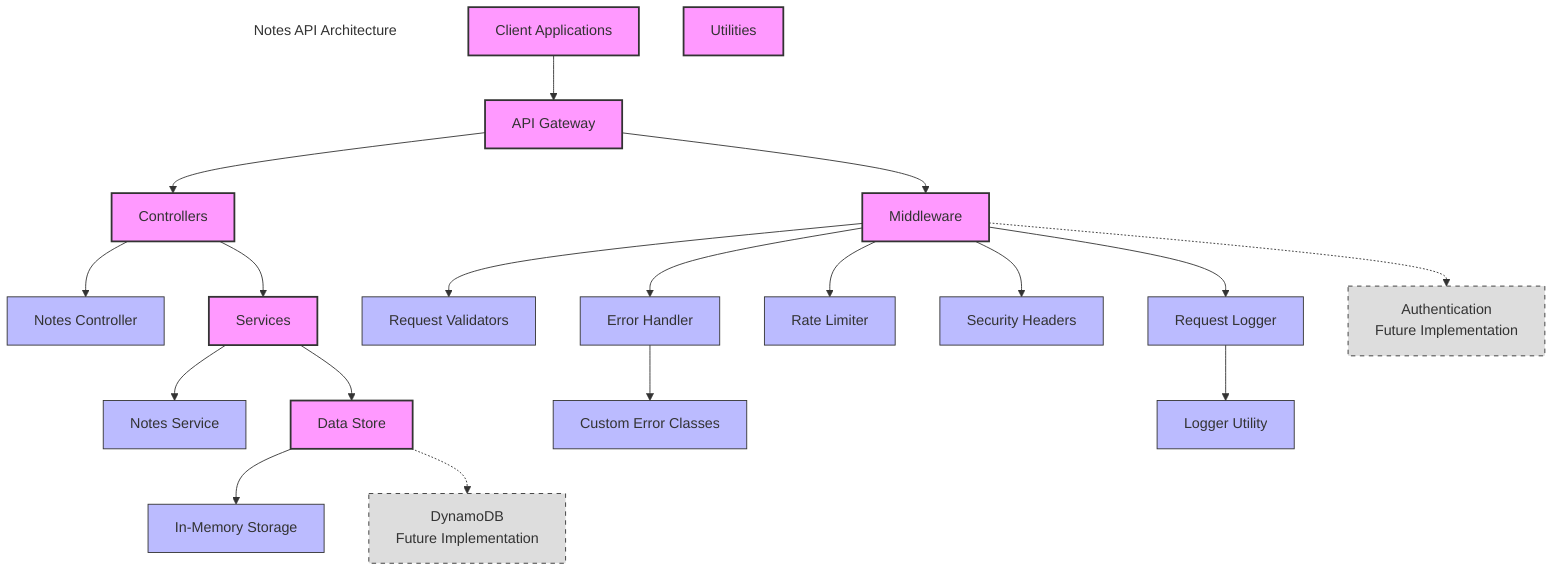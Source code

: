 graph TD
    %% Project Architecture Component Diagram
    title[Notes API Architecture]
    style title fill:#fff,stroke:#fff

    %% Client Applications
    Client[Client Applications]

    %% API Gateway Layer
    API[API Gateway]

    %% Controller Layer
    Controllers[Controllers]
    Controller_Notes[Notes Controller]

    %% Service Layer
    Services[Services]
    Service_Notes[Notes Service]

    %% Data Storage
    DataStore[Data Store]
    InMemory[In-Memory Storage]
    DynamoDB[DynamoDB<br />Future Implementation]
    
    %% Middleware Components
    Middleware[Middleware]
    Validator[Request Validators]
    ErrorHandler[Error Handler]
    RateLimiter[Rate Limiter]
    Security[Security Headers]
    Logger[Request Logger]
    Auth[Authentication<br />Future Implementation]

    %% Core Utils
    Utils[Utilities]
    ErrorClasses[Custom Error Classes]
    LoggerUtil[Logger Utility]

    %% Flow Definitions
    Client --> API
    API --> Controllers
    Controllers --> Services
    Services --> DataStore
    DataStore --> InMemory
    DataStore -.-> DynamoDB
    
    %% Controller Specifics
    Controllers --> Controller_Notes
    
    %% Service Specifics
    Services --> Service_Notes
    
    %% Middleware Interactions
    API --> Middleware
    Middleware --> Validator
    Middleware --> ErrorHandler
    Middleware --> RateLimiter
    Middleware --> Security
    Middleware --> Logger
    Middleware -.-> Auth
    
    %% Utilities
    ErrorHandler --> ErrorClasses
    Logger --> LoggerUtil

    %% Styling
    classDef primary fill:#f9f,stroke:#333,stroke-width:2px
    classDef secondary fill:#bbf,stroke:#333,stroke-width:1px
    classDef future fill:#ddd,stroke:#333,stroke-width:1px,stroke-dasharray: 5 5
    
    class Client,API,Controllers,Services,DataStore,Middleware,Utils primary
    class Controller_Notes,Service_Notes,Validator,ErrorHandler,RateLimiter,Security,Logger,ErrorClasses,LoggerUtil,InMemory secondary
    class DynamoDB,Auth future